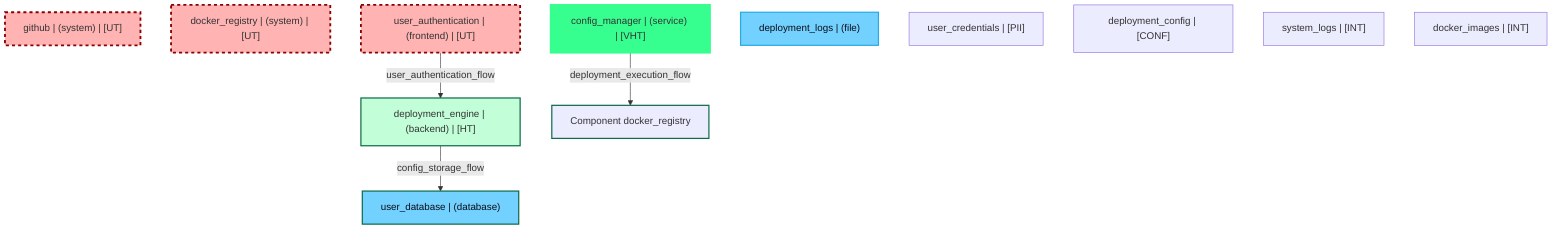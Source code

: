 graph TB
  node_01F3G4H5J6K7L8M9N2P3Q4U1["github | (system) | [UT]"]:::untrusted
  node_01F3G4H5J6K7L8M9N2P3Q4U2["docker_registry | (system) | [UT]"]:::untrusted
  node_01F3G4H5J6K7L8M9N2P3Q4S1["user_authentication | (frontend) | [UT]"]:::untrusted
  node_01F3G4H5J6K7L8M9N2P3Q4S2["deployment_engine | (backend) | [HT]"]:::highTrust
  node_01F3G4H5J6K7L8M9N2P3Q4S3["config_manager | (service) | [VHT]"]:::veryHighTrust
  node_01F3G4H5J6K7L8M9N2P3Q4T1["user_database | (database)"]:::dataStore
  node_01F3G4H5J6K7L8M9N2P3Q4T2["deployment_logs | (file)"]:::dataStore
  node_01F3G4H5J6K7L8M9N2P3Q4R1["user_credentials | [PII]"]:::dataAsset,pii
  node_01F3G4H5J6K7L8M9N2P3Q4R2["deployment_config | [CONF]"]:::dataAsset,confidential
  node_01F3G4H5J6K7L8M9N2P3Q4R3["system_logs | [INT]"]:::dataAsset,internal
  node_01F3G4H5J6K7L8M9N2P3Q4R4["docker_images | [INT]"]:::dataAsset,internal
  docker_registry["Component docker_registry"]:::process,untrusted

  node_01F3G4H5J6K7L8M9N2P3Q4S1 -->|user_authentication_flow| node_01F3G4H5J6K7L8M9N2P3Q4S2:::encryptedFlow
  node_01F3G4H5J6K7L8M9N2P3Q4S2 -->|config_storage_flow| node_01F3G4H5J6K7L8M9N2P3Q4T1:::encryptedFlow
  node_01F3G4H5J6K7L8M9N2P3Q4S3 -->|deployment_execution_flow| docker_registry:::encryptedFlow

  classDef externalEntity fill:#FFB3B3,stroke:#8B0000,stroke-width:2px,color:#0B0D17
  classDef process fill:#C2FFD8,stroke:#106B49,stroke-width:2px,color:#0B0D17
  classDef dataStore fill:#73d1ff,stroke:#29ABE2,stroke-width:2px,color:#0B0D17
  classDef dataAsset fill:#ffa1ad,stroke:#A259FF,stroke-width:2px,color:#0B0D17
  classDef untrusted fill:#FFB3B3,stroke:#8B0000,stroke-width:3px,stroke-dasharray:5 5
  classDef lowTrust fill:#f77c63,stroke:#f77c63,stroke-width:2px,stroke-dasharray:3 3
  classDef mediumTrust fill:#FFF2B3,stroke:#7A6300,stroke-width:2px
  classDef highTrust fill:#C2FFD8,stroke:#106B49,stroke-width:2px
  classDef veryHighTrust fill:#36FF8F,stroke:#36FF8F,stroke-width:3px
  classDef public fill:#C2FFD8,stroke:#106B49,stroke-width:1px
  classDef internal fill:#FFF2B3,stroke:#7A6300,stroke-width:1px
  classDef confidential fill:#FFB3B3,stroke:#8B0000,stroke-width:2px
  classDef restricted fill:#8B0000,stroke:#8B0000,stroke-width:3px
  classDef pii fill:#ffa1ad,stroke:#A259FF,stroke-width:2px
  classDef pci fill:#8B0000,stroke:#8B0000,stroke-width:3px
  classDef phi fill:#ffa1ad,stroke:#A259FF,stroke-width:3px
  classDef encryptedFlow stroke:#106B49,stroke-width:2px
  classDef unencryptedFlow stroke:#8B0000,stroke-width:2px,stroke-dasharray:5 5
  classDef authenticatedFlow stroke:#29ABE2,stroke-width:2px
  classDef trustBoundary fill:transparent,stroke:#2E3440,stroke-width:3px,stroke-dasharray:10 5